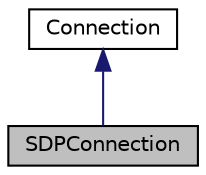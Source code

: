 digraph "SDPConnection"
{
  edge [fontname="Helvetica",fontsize="10",labelfontname="Helvetica",labelfontsize="10"];
  node [fontname="Helvetica",fontsize="10",shape=record];
  Node0 [label="SDPConnection",height=0.2,width=0.4,color="black", fillcolor="grey75", style="filled", fontcolor="black"];
  Node1 -> Node0 [dir="back",color="midnightblue",fontsize="10",style="solid",fontname="Helvetica"];
  Node1 [label="Connection",height=0.2,width=0.4,color="black", fillcolor="white", style="filled",URL="$classConnection.html",tooltip="A base class that unifies all kinds of connections (RTSP and SDP). "];
}
